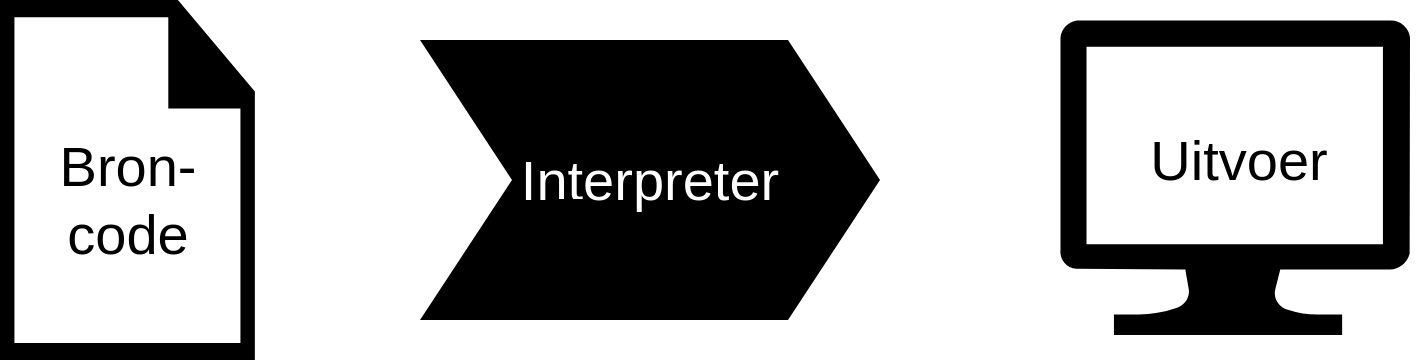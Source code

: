 <mxfile version="13.9.9" type="device"><diagram id="3NHJNkhlMDHii9ljpzha" name="Page-1"><mxGraphModel dx="1102" dy="1000" grid="1" gridSize="10" guides="1" tooltips="1" connect="1" arrows="1" fold="1" page="1" pageScale="1" pageWidth="850" pageHeight="1100" math="0" shadow="0"><root><mxCell id="0"/><mxCell id="1" parent="0"/><mxCell id="1wrWArzETsc_yUXSQoJc-1" value="" style="group;fontStyle=4;align=center;labelPosition=center;verticalLabelPosition=middle;verticalAlign=middle;" vertex="1" connectable="0" parent="1"><mxGeometry x="600" y="80" width="180" height="160" as="geometry"/></mxCell><mxCell id="1wrWArzETsc_yUXSQoJc-2" value="" style="aspect=fixed;pointerEvents=1;shadow=0;dashed=0;html=1;strokeColor=none;labelPosition=center;verticalLabelPosition=middle;verticalAlign=middle;align=center;shape=mxgraph.azure.computer;fillColor=#000000;fontStyle=4" vertex="1" parent="1wrWArzETsc_yUXSQoJc-1"><mxGeometry width="175.001" height="157.5" as="geometry"/></mxCell><mxCell id="1wrWArzETsc_yUXSQoJc-3" value="&lt;font style=&quot;font-size: 28px&quot;&gt;Uitvoer&lt;/font&gt;" style="text;html=1;strokeColor=none;fillColor=none;align=center;verticalAlign=middle;whiteSpace=wrap;rounded=0;fontStyle=0;labelPosition=center;verticalLabelPosition=middle;" vertex="1" parent="1wrWArzETsc_yUXSQoJc-1"><mxGeometry x="66.404" y="54.369" width="47.184" height="31.068" as="geometry"/></mxCell><mxCell id="1wrWArzETsc_yUXSQoJc-4" value="" style="group;labelPosition=center;verticalLabelPosition=middle;align=center;verticalAlign=middle;" vertex="1" connectable="0" parent="1"><mxGeometry x="280" y="90" width="230" height="140" as="geometry"/></mxCell><mxCell id="1wrWArzETsc_yUXSQoJc-5" value="" style="shape=step;whiteSpace=wrap;html=1;fontSize=28;fontColor=#FFFFFF;strokeColor=none;fontStyle=0;fillColor=#000000;labelPosition=center;verticalLabelPosition=middle;align=center;verticalAlign=middle;" vertex="1" parent="1wrWArzETsc_yUXSQoJc-4"><mxGeometry width="230" height="140" as="geometry"/></mxCell><mxCell id="1wrWArzETsc_yUXSQoJc-6" value="&lt;font style=&quot;font-size: 28px&quot; color=&quot;#ffffff&quot;&gt;Interpreter&lt;/font&gt;" style="text;html=1;strokeColor=none;fillColor=none;align=center;verticalAlign=middle;whiteSpace=wrap;rounded=0;labelPosition=center;verticalLabelPosition=middle;" vertex="1" parent="1wrWArzETsc_yUXSQoJc-4"><mxGeometry x="85" y="50" width="60" height="40" as="geometry"/></mxCell><mxCell id="1wrWArzETsc_yUXSQoJc-7" style="edgeStyle=orthogonalEdgeStyle;rounded=0;orthogonalLoop=1;jettySize=auto;html=1;exitX=0;exitY=0.75;exitDx=0;exitDy=0;labelPosition=center;verticalLabelPosition=middle;align=center;verticalAlign=middle;" edge="1" parent="1wrWArzETsc_yUXSQoJc-4" source="1wrWArzETsc_yUXSQoJc-6" target="1wrWArzETsc_yUXSQoJc-6"><mxGeometry relative="1" as="geometry"/></mxCell><mxCell id="1wrWArzETsc_yUXSQoJc-8" value="" style="group;labelPosition=center;verticalLabelPosition=middle;align=center;verticalAlign=middle;" vertex="1" connectable="0" parent="1"><mxGeometry x="70" y="70" width="100" height="150" as="geometry"/></mxCell><mxCell id="1wrWArzETsc_yUXSQoJc-9" value="" style="pointerEvents=1;shadow=0;dashed=0;html=1;strokeColor=none;labelPosition=center;verticalLabelPosition=middle;verticalAlign=middle;outlineConnect=0;align=center;shape=mxgraph.office.concepts.document_blank;fillColor=#000000;" vertex="1" parent="1wrWArzETsc_yUXSQoJc-8"><mxGeometry width="127.43" height="180" as="geometry"/></mxCell><mxCell id="1wrWArzETsc_yUXSQoJc-10" value="&lt;font style=&quot;font-size: 28px&quot;&gt;Bron-&lt;br&gt;code&lt;br&gt;&lt;/font&gt;" style="text;html=1;strokeColor=none;fillColor=none;align=center;verticalAlign=middle;whiteSpace=wrap;rounded=0;labelPosition=center;verticalLabelPosition=middle;" vertex="1" parent="1wrWArzETsc_yUXSQoJc-8"><mxGeometry x="33.72" y="80" width="60" height="40" as="geometry"/></mxCell></root></mxGraphModel></diagram></mxfile>
